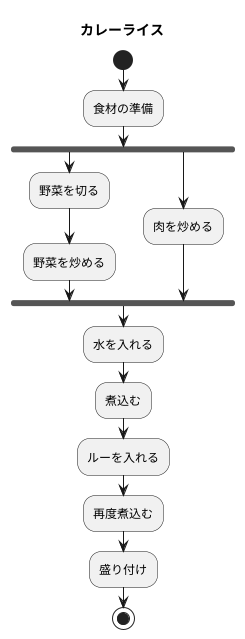 @startuml
title カレーライス
|ヒト|
start
:食材の準備;
fork
 :野菜を切る;
  :野菜を炒める;
fork again
 :肉を炒める;
end fork
:水を入れる;
:煮込む;
:ルーを入れる;
:再度煮込む;
:盛り付け;
stop
@enduml